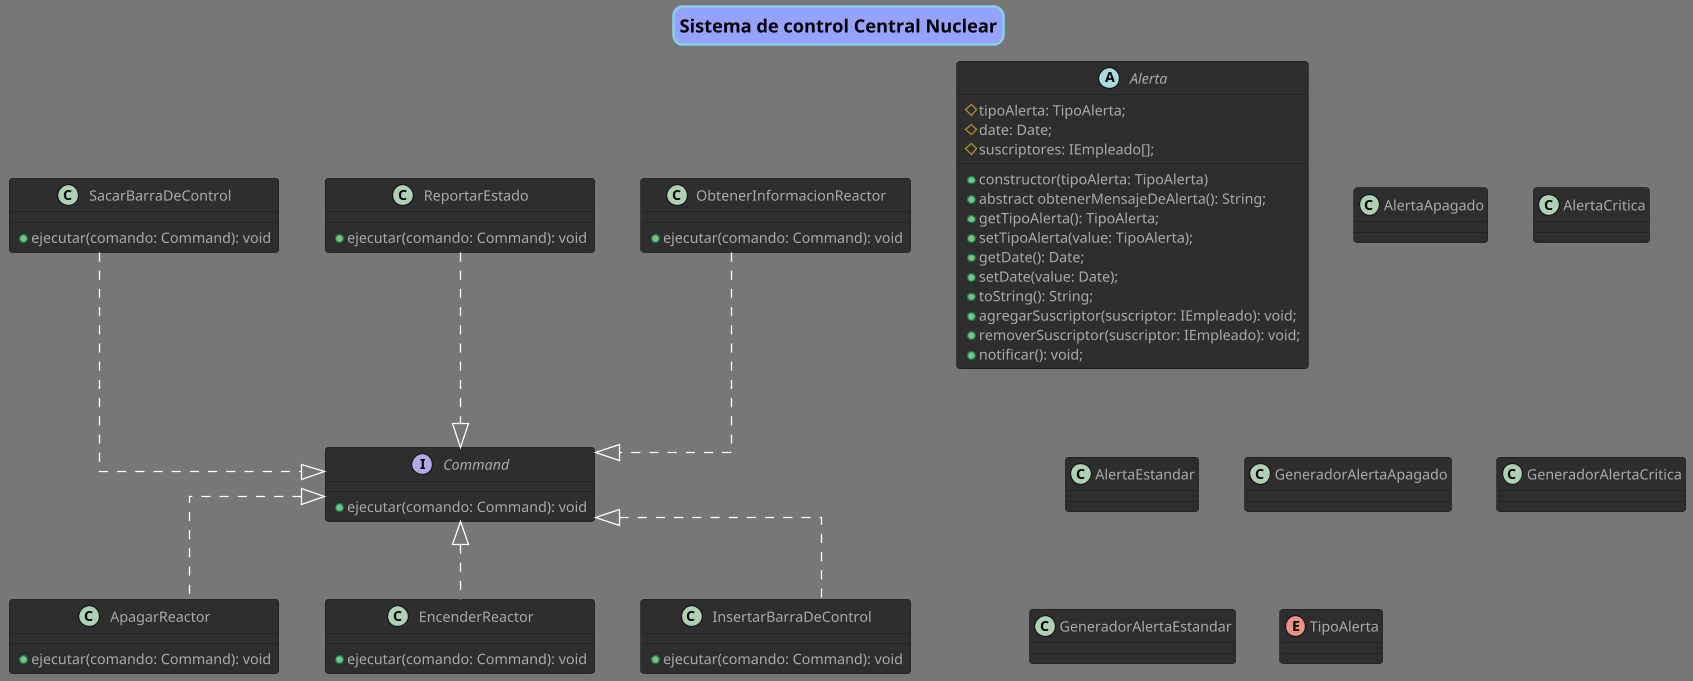 @startuml Tp

title "Sistema de control Central Nuclear"
!theme reddress-darkblue
scale 1.3
skinparam Linetype ortho

skinparam titleBorderRoundCorner 15
skinparam titleBorderThickness 2
skinparam titleBorderColor skyBlue
skinparam titleBackgroundColor #96a2ff



interface Command {
    +ejecutar(comando: Command): void
}

class ApagarReactor {
    +ejecutar(comando: Command): void
}

class EncenderReactor {
    +ejecutar(comando: Command): void
}

class InsertarBarraDeControl {
    +ejecutar(comando: Command): void
}

class ObtenerInformacionReactor {
    +ejecutar(comando: Command): void
}

class ReportarEstado {
    +ejecutar(comando: Command): void
}

class SacarBarraDeControl {
    +ejecutar(comando: Command): void
}

abstract class Alerta {
    #tipoAlerta: TipoAlerta;
    #date: Date;
    #suscriptores: IEmpleado[];

    +constructor(tipoAlerta: TipoAlerta)
    +abstract obtenerMensajeDeAlerta(): String;
    +getTipoAlerta(): TipoAlerta;
    +setTipoAlerta(value: TipoAlerta);
    +getDate(): Date;
    +setDate(value: Date);
    +toString(): String;
    +agregarSuscriptor(suscriptor: IEmpleado): void;
    +removerSuscriptor(suscriptor: IEmpleado): void;
    +notificar(): void;
}

class AlertaApagado {

}

class AlertaCritica {

}

class AlertaEstandar {

}

class GeneradorAlertaApagado {

}

class GeneradorAlertaCritica {

}

class GeneradorAlertaEstandar {

}

enum TipoAlerta {

}



' Relaciones
Command <|.. ApagarReactor
Command <|.. EncenderReactor
Command <|.. InsertarBarraDeControl
Command <|.u. ObtenerInformacionReactor
Command <|.u. ReportarEstado
Command <|.u. SacarBarraDeControl


@enduml
